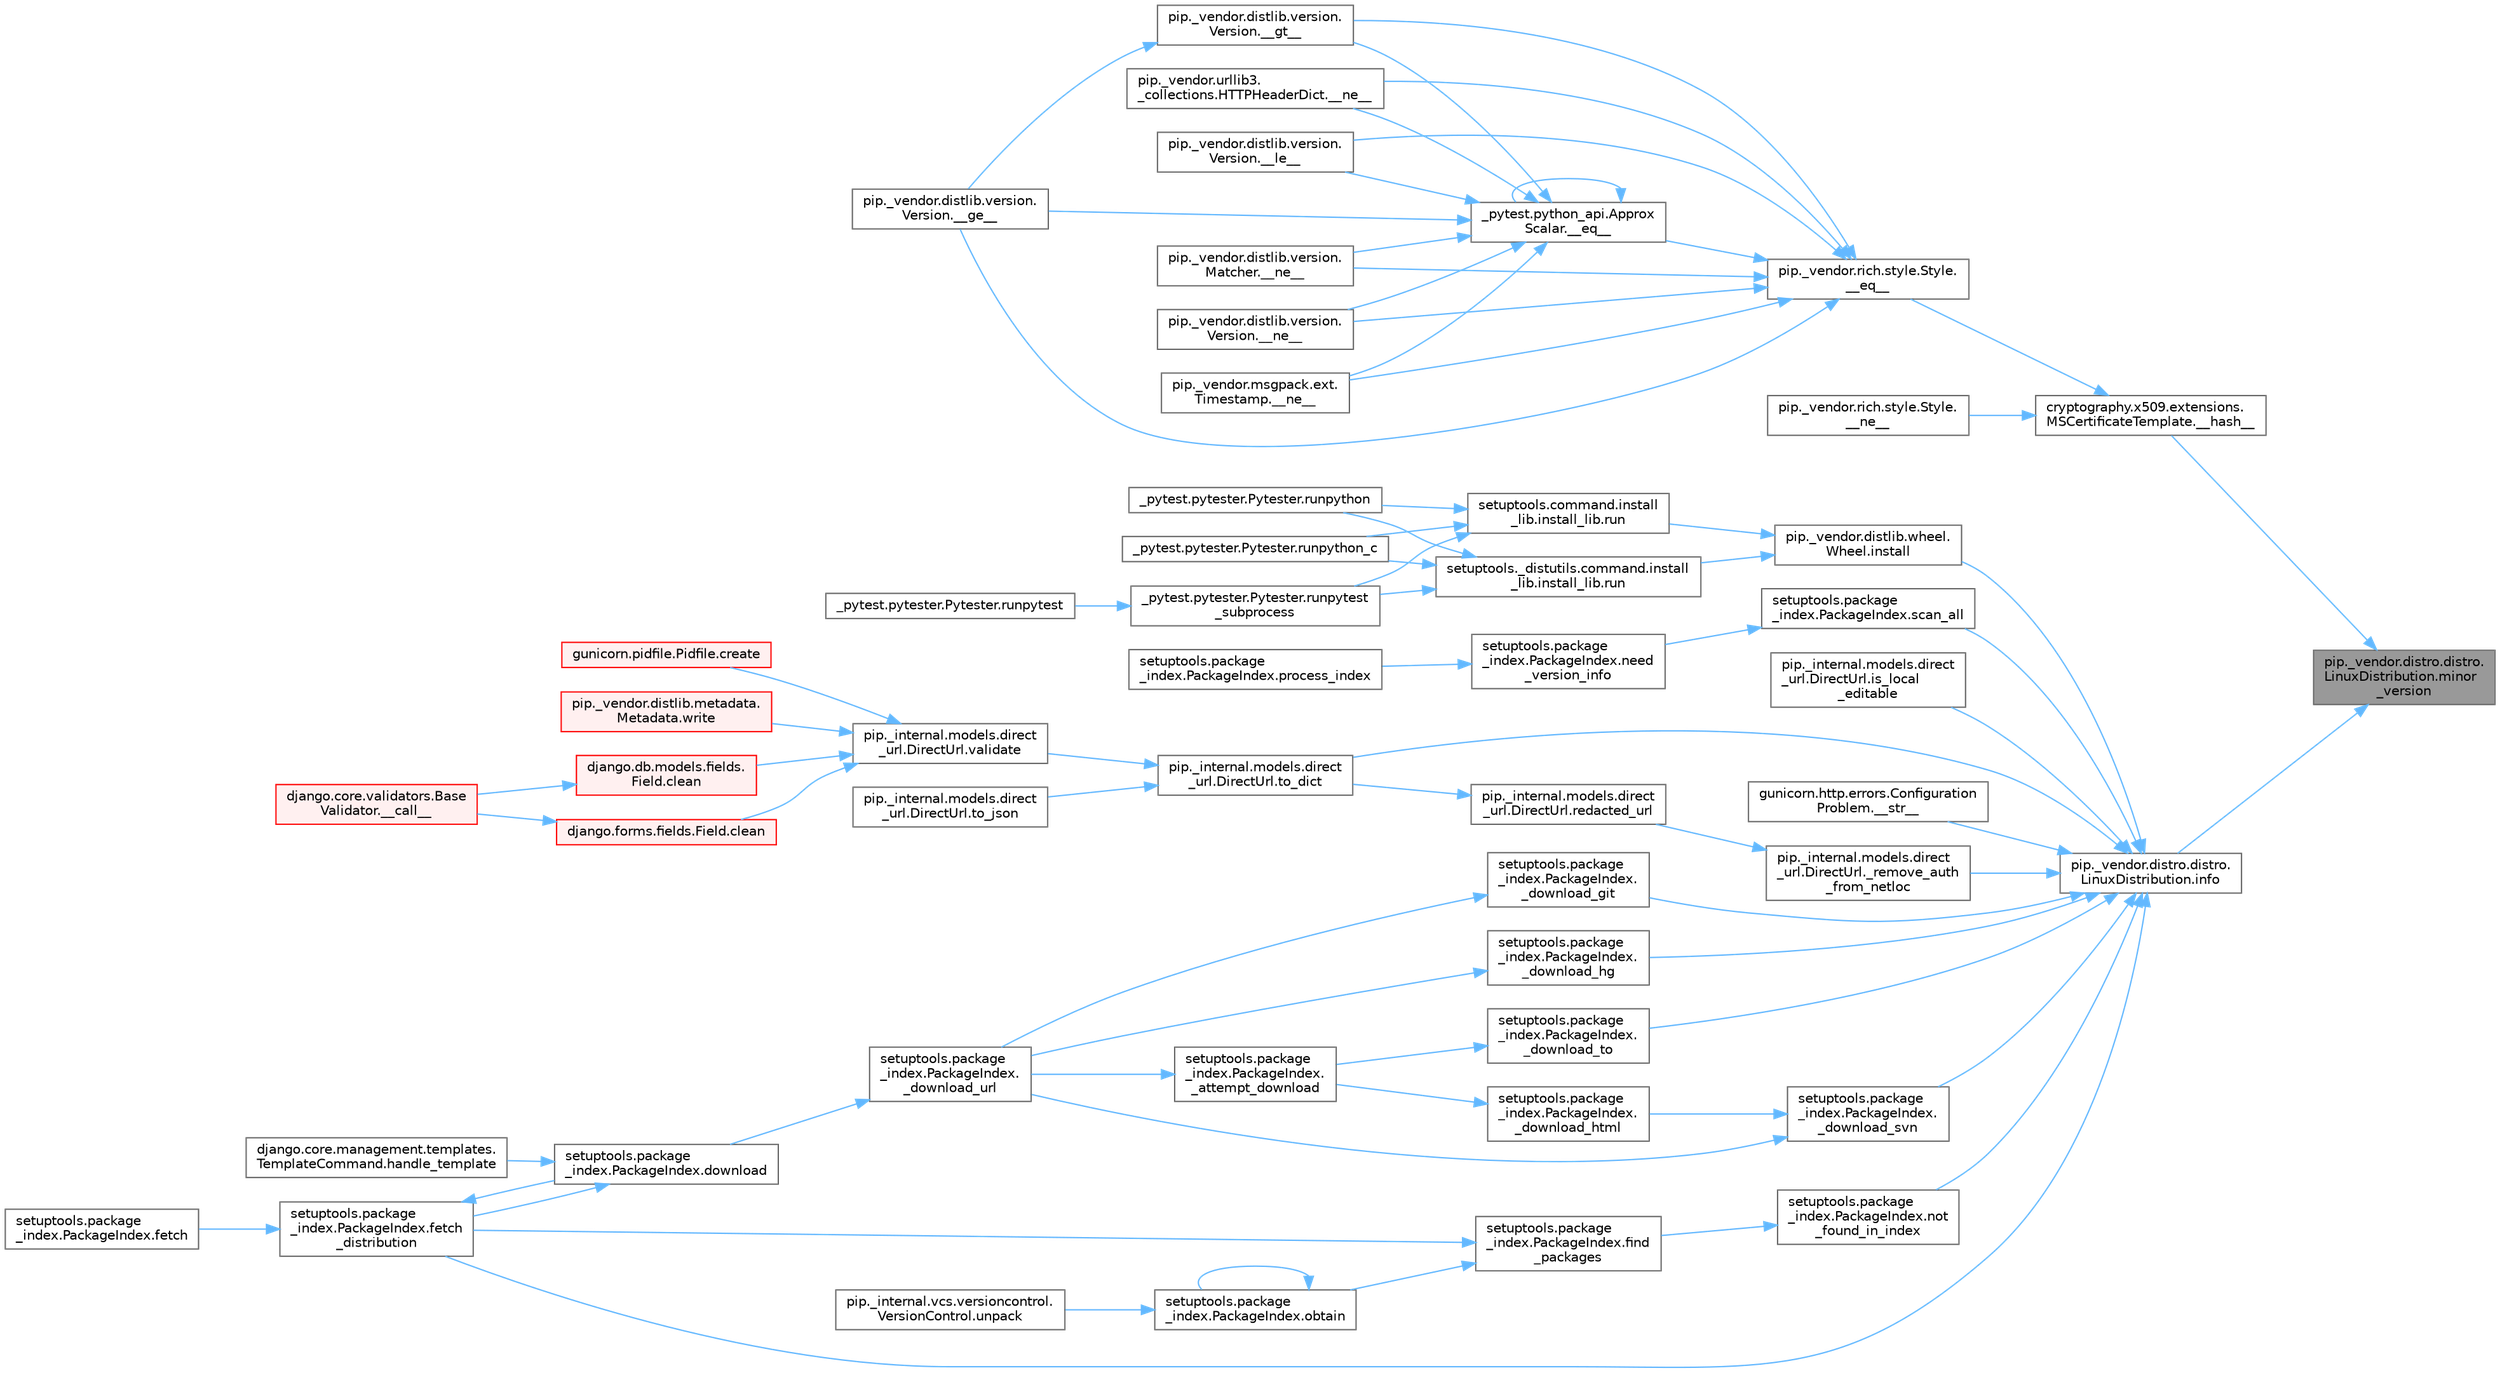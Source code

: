 digraph "pip._vendor.distro.distro.LinuxDistribution.minor_version"
{
 // LATEX_PDF_SIZE
  bgcolor="transparent";
  edge [fontname=Helvetica,fontsize=10,labelfontname=Helvetica,labelfontsize=10];
  node [fontname=Helvetica,fontsize=10,shape=box,height=0.2,width=0.4];
  rankdir="RL";
  Node1 [id="Node000001",label="pip._vendor.distro.distro.\lLinuxDistribution.minor\l_version",height=0.2,width=0.4,color="gray40", fillcolor="grey60", style="filled", fontcolor="black",tooltip=" "];
  Node1 -> Node2 [id="edge1_Node000001_Node000002",dir="back",color="steelblue1",style="solid",tooltip=" "];
  Node2 [id="Node000002",label="cryptography.x509.extensions.\lMSCertificateTemplate.__hash__",height=0.2,width=0.4,color="grey40", fillcolor="white", style="filled",URL="$classcryptography_1_1x509_1_1extensions_1_1_m_s_certificate_template.html#a47b4db71144433b83deae5fd58497b8c",tooltip=" "];
  Node2 -> Node3 [id="edge2_Node000002_Node000003",dir="back",color="steelblue1",style="solid",tooltip=" "];
  Node3 [id="Node000003",label="pip._vendor.rich.style.Style.\l__eq__",height=0.2,width=0.4,color="grey40", fillcolor="white", style="filled",URL="$classpip_1_1__vendor_1_1rich_1_1style_1_1_style.html#aa1040cd22d3171dc8ac3f0ce31653284",tooltip=" "];
  Node3 -> Node4 [id="edge3_Node000003_Node000004",dir="back",color="steelblue1",style="solid",tooltip=" "];
  Node4 [id="Node000004",label="_pytest.python_api.Approx\lScalar.__eq__",height=0.2,width=0.4,color="grey40", fillcolor="white", style="filled",URL="$class__pytest_1_1python__api_1_1_approx_scalar.html#af4601ee4ca7409927f88c83ebfc3d923",tooltip=" "];
  Node4 -> Node4 [id="edge4_Node000004_Node000004",dir="back",color="steelblue1",style="solid",tooltip=" "];
  Node4 -> Node5 [id="edge5_Node000004_Node000005",dir="back",color="steelblue1",style="solid",tooltip=" "];
  Node5 [id="Node000005",label="pip._vendor.distlib.version.\lVersion.__ge__",height=0.2,width=0.4,color="grey40", fillcolor="white", style="filled",URL="$classpip_1_1__vendor_1_1distlib_1_1version_1_1_version.html#aa6b7b889cebc687ddb5ed9040d01b1ec",tooltip=" "];
  Node4 -> Node6 [id="edge6_Node000004_Node000006",dir="back",color="steelblue1",style="solid",tooltip=" "];
  Node6 [id="Node000006",label="pip._vendor.distlib.version.\lVersion.__gt__",height=0.2,width=0.4,color="grey40", fillcolor="white", style="filled",URL="$classpip_1_1__vendor_1_1distlib_1_1version_1_1_version.html#a51cf0c8da1bb6829173ff6861b10cb5f",tooltip=" "];
  Node6 -> Node5 [id="edge7_Node000006_Node000005",dir="back",color="steelblue1",style="solid",tooltip=" "];
  Node4 -> Node7 [id="edge8_Node000004_Node000007",dir="back",color="steelblue1",style="solid",tooltip=" "];
  Node7 [id="Node000007",label="pip._vendor.distlib.version.\lVersion.__le__",height=0.2,width=0.4,color="grey40", fillcolor="white", style="filled",URL="$classpip_1_1__vendor_1_1distlib_1_1version_1_1_version.html#ae5e2c5d9b76377e286fcf92a382cbb8b",tooltip=" "];
  Node4 -> Node8 [id="edge9_Node000004_Node000008",dir="back",color="steelblue1",style="solid",tooltip=" "];
  Node8 [id="Node000008",label="pip._vendor.distlib.version.\lMatcher.__ne__",height=0.2,width=0.4,color="grey40", fillcolor="white", style="filled",URL="$classpip_1_1__vendor_1_1distlib_1_1version_1_1_matcher.html#a24f8f8a4686bff3018fee5d22f4e02f1",tooltip=" "];
  Node4 -> Node9 [id="edge10_Node000004_Node000009",dir="back",color="steelblue1",style="solid",tooltip=" "];
  Node9 [id="Node000009",label="pip._vendor.distlib.version.\lVersion.__ne__",height=0.2,width=0.4,color="grey40", fillcolor="white", style="filled",URL="$classpip_1_1__vendor_1_1distlib_1_1version_1_1_version.html#aea3cdf6db007318ab1a2e8d144e2a4a1",tooltip=" "];
  Node4 -> Node10 [id="edge11_Node000004_Node000010",dir="back",color="steelblue1",style="solid",tooltip=" "];
  Node10 [id="Node000010",label="pip._vendor.msgpack.ext.\lTimestamp.__ne__",height=0.2,width=0.4,color="grey40", fillcolor="white", style="filled",URL="$classpip_1_1__vendor_1_1msgpack_1_1ext_1_1_timestamp.html#ac38b8cada8075f7a1133b06bc99b2317",tooltip=" "];
  Node4 -> Node11 [id="edge12_Node000004_Node000011",dir="back",color="steelblue1",style="solid",tooltip=" "];
  Node11 [id="Node000011",label="pip._vendor.urllib3.\l_collections.HTTPHeaderDict.__ne__",height=0.2,width=0.4,color="grey40", fillcolor="white", style="filled",URL="$classpip_1_1__vendor_1_1urllib3_1_1__collections_1_1_h_t_t_p_header_dict.html#aa7766a9499d33160a1258e140e35a806",tooltip=" "];
  Node3 -> Node5 [id="edge13_Node000003_Node000005",dir="back",color="steelblue1",style="solid",tooltip=" "];
  Node3 -> Node6 [id="edge14_Node000003_Node000006",dir="back",color="steelblue1",style="solid",tooltip=" "];
  Node3 -> Node7 [id="edge15_Node000003_Node000007",dir="back",color="steelblue1",style="solid",tooltip=" "];
  Node3 -> Node8 [id="edge16_Node000003_Node000008",dir="back",color="steelblue1",style="solid",tooltip=" "];
  Node3 -> Node9 [id="edge17_Node000003_Node000009",dir="back",color="steelblue1",style="solid",tooltip=" "];
  Node3 -> Node10 [id="edge18_Node000003_Node000010",dir="back",color="steelblue1",style="solid",tooltip=" "];
  Node3 -> Node11 [id="edge19_Node000003_Node000011",dir="back",color="steelblue1",style="solid",tooltip=" "];
  Node2 -> Node12 [id="edge20_Node000002_Node000012",dir="back",color="steelblue1",style="solid",tooltip=" "];
  Node12 [id="Node000012",label="pip._vendor.rich.style.Style.\l__ne__",height=0.2,width=0.4,color="grey40", fillcolor="white", style="filled",URL="$classpip_1_1__vendor_1_1rich_1_1style_1_1_style.html#a97595d869459e2d619505c87c0b9fe81",tooltip=" "];
  Node1 -> Node13 [id="edge21_Node000001_Node000013",dir="back",color="steelblue1",style="solid",tooltip=" "];
  Node13 [id="Node000013",label="pip._vendor.distro.distro.\lLinuxDistribution.info",height=0.2,width=0.4,color="grey40", fillcolor="white", style="filled",URL="$classpip_1_1__vendor_1_1distro_1_1distro_1_1_linux_distribution.html#a006af842ff29a5797a718d5b6f853c95",tooltip=" "];
  Node13 -> Node14 [id="edge22_Node000013_Node000014",dir="back",color="steelblue1",style="solid",tooltip=" "];
  Node14 [id="Node000014",label="gunicorn.http.errors.Configuration\lProblem.__str__",height=0.2,width=0.4,color="grey40", fillcolor="white", style="filled",URL="$classgunicorn_1_1http_1_1errors_1_1_configuration_problem.html#a08b541e472ddcb99f48f882331f9c633",tooltip=" "];
  Node13 -> Node15 [id="edge23_Node000013_Node000015",dir="back",color="steelblue1",style="solid",tooltip=" "];
  Node15 [id="Node000015",label="setuptools.package\l_index.PackageIndex.\l_download_git",height=0.2,width=0.4,color="grey40", fillcolor="white", style="filled",URL="$classsetuptools_1_1package__index_1_1_package_index.html#ab1314a1d26917b0a04cc8ece0032d7e3",tooltip=" "];
  Node15 -> Node16 [id="edge24_Node000015_Node000016",dir="back",color="steelblue1",style="solid",tooltip=" "];
  Node16 [id="Node000016",label="setuptools.package\l_index.PackageIndex.\l_download_url",height=0.2,width=0.4,color="grey40", fillcolor="white", style="filled",URL="$classsetuptools_1_1package__index_1_1_package_index.html#a25b8ace0fd40420f0409eede723b5a66",tooltip=" "];
  Node16 -> Node17 [id="edge25_Node000016_Node000017",dir="back",color="steelblue1",style="solid",tooltip=" "];
  Node17 [id="Node000017",label="setuptools.package\l_index.PackageIndex.download",height=0.2,width=0.4,color="grey40", fillcolor="white", style="filled",URL="$classsetuptools_1_1package__index_1_1_package_index.html#a4a93ea395682af3e5a7fa8f1011e77ac",tooltip=" "];
  Node17 -> Node18 [id="edge26_Node000017_Node000018",dir="back",color="steelblue1",style="solid",tooltip=" "];
  Node18 [id="Node000018",label="setuptools.package\l_index.PackageIndex.fetch\l_distribution",height=0.2,width=0.4,color="grey40", fillcolor="white", style="filled",URL="$classsetuptools_1_1package__index_1_1_package_index.html#ac5576b29d3cea2f46cf7f84d7a991cbe",tooltip=" "];
  Node18 -> Node17 [id="edge27_Node000018_Node000017",dir="back",color="steelblue1",style="solid",tooltip=" "];
  Node18 -> Node19 [id="edge28_Node000018_Node000019",dir="back",color="steelblue1",style="solid",tooltip=" "];
  Node19 [id="Node000019",label="setuptools.package\l_index.PackageIndex.fetch",height=0.2,width=0.4,color="grey40", fillcolor="white", style="filled",URL="$classsetuptools_1_1package__index_1_1_package_index.html#acf5a2232ec3075833accee3b11f57469",tooltip=" "];
  Node17 -> Node20 [id="edge29_Node000017_Node000020",dir="back",color="steelblue1",style="solid",tooltip=" "];
  Node20 [id="Node000020",label="django.core.management.templates.\lTemplateCommand.handle_template",height=0.2,width=0.4,color="grey40", fillcolor="white", style="filled",URL="$classdjango_1_1core_1_1management_1_1templates_1_1_template_command.html#adcce3591560a5bd2bc6c8ac909018d88",tooltip=" "];
  Node13 -> Node21 [id="edge30_Node000013_Node000021",dir="back",color="steelblue1",style="solid",tooltip=" "];
  Node21 [id="Node000021",label="setuptools.package\l_index.PackageIndex.\l_download_hg",height=0.2,width=0.4,color="grey40", fillcolor="white", style="filled",URL="$classsetuptools_1_1package__index_1_1_package_index.html#a0ee548df8c0f94ba441bcd80fa3e5103",tooltip=" "];
  Node21 -> Node16 [id="edge31_Node000021_Node000016",dir="back",color="steelblue1",style="solid",tooltip=" "];
  Node13 -> Node22 [id="edge32_Node000013_Node000022",dir="back",color="steelblue1",style="solid",tooltip=" "];
  Node22 [id="Node000022",label="setuptools.package\l_index.PackageIndex.\l_download_svn",height=0.2,width=0.4,color="grey40", fillcolor="white", style="filled",URL="$classsetuptools_1_1package__index_1_1_package_index.html#a81dace6f0ecf75081f9fad736c19f0ad",tooltip=" "];
  Node22 -> Node23 [id="edge33_Node000022_Node000023",dir="back",color="steelblue1",style="solid",tooltip=" "];
  Node23 [id="Node000023",label="setuptools.package\l_index.PackageIndex.\l_download_html",height=0.2,width=0.4,color="grey40", fillcolor="white", style="filled",URL="$classsetuptools_1_1package__index_1_1_package_index.html#a76657655fc22b35a588f54b927b7a8f5",tooltip=" "];
  Node23 -> Node24 [id="edge34_Node000023_Node000024",dir="back",color="steelblue1",style="solid",tooltip=" "];
  Node24 [id="Node000024",label="setuptools.package\l_index.PackageIndex.\l_attempt_download",height=0.2,width=0.4,color="grey40", fillcolor="white", style="filled",URL="$classsetuptools_1_1package__index_1_1_package_index.html#a61f641d014041c5635334233fb5187af",tooltip=" "];
  Node24 -> Node16 [id="edge35_Node000024_Node000016",dir="back",color="steelblue1",style="solid",tooltip=" "];
  Node22 -> Node16 [id="edge36_Node000022_Node000016",dir="back",color="steelblue1",style="solid",tooltip=" "];
  Node13 -> Node25 [id="edge37_Node000013_Node000025",dir="back",color="steelblue1",style="solid",tooltip=" "];
  Node25 [id="Node000025",label="setuptools.package\l_index.PackageIndex.\l_download_to",height=0.2,width=0.4,color="grey40", fillcolor="white", style="filled",URL="$classsetuptools_1_1package__index_1_1_package_index.html#aeccafd2a1047436cd2ad36119fea849c",tooltip=" "];
  Node25 -> Node24 [id="edge38_Node000025_Node000024",dir="back",color="steelblue1",style="solid",tooltip=" "];
  Node13 -> Node26 [id="edge39_Node000013_Node000026",dir="back",color="steelblue1",style="solid",tooltip=" "];
  Node26 [id="Node000026",label="pip._internal.models.direct\l_url.DirectUrl._remove_auth\l_from_netloc",height=0.2,width=0.4,color="grey40", fillcolor="white", style="filled",URL="$classpip_1_1__internal_1_1models_1_1direct__url_1_1_direct_url.html#a67ca6b45b59c3d0c5c365e6c201f8606",tooltip=" "];
  Node26 -> Node27 [id="edge40_Node000026_Node000027",dir="back",color="steelblue1",style="solid",tooltip=" "];
  Node27 [id="Node000027",label="pip._internal.models.direct\l_url.DirectUrl.redacted_url",height=0.2,width=0.4,color="grey40", fillcolor="white", style="filled",URL="$classpip_1_1__internal_1_1models_1_1direct__url_1_1_direct_url.html#a89ea51f8e2e338b29a310b501e60ee6f",tooltip=" "];
  Node27 -> Node28 [id="edge41_Node000027_Node000028",dir="back",color="steelblue1",style="solid",tooltip=" "];
  Node28 [id="Node000028",label="pip._internal.models.direct\l_url.DirectUrl.to_dict",height=0.2,width=0.4,color="grey40", fillcolor="white", style="filled",URL="$classpip_1_1__internal_1_1models_1_1direct__url_1_1_direct_url.html#ab3a05143f7057bf300597cd147dadaa3",tooltip=" "];
  Node28 -> Node29 [id="edge42_Node000028_Node000029",dir="back",color="steelblue1",style="solid",tooltip=" "];
  Node29 [id="Node000029",label="pip._internal.models.direct\l_url.DirectUrl.to_json",height=0.2,width=0.4,color="grey40", fillcolor="white", style="filled",URL="$classpip_1_1__internal_1_1models_1_1direct__url_1_1_direct_url.html#ab0e76538330d6b55755cb4520e8a4d00",tooltip=" "];
  Node28 -> Node30 [id="edge43_Node000028_Node000030",dir="back",color="steelblue1",style="solid",tooltip=" "];
  Node30 [id="Node000030",label="pip._internal.models.direct\l_url.DirectUrl.validate",height=0.2,width=0.4,color="grey40", fillcolor="white", style="filled",URL="$classpip_1_1__internal_1_1models_1_1direct__url_1_1_direct_url.html#a2d3956ee708fd1d544dc581257f0a7b4",tooltip=" "];
  Node30 -> Node31 [id="edge44_Node000030_Node000031",dir="back",color="steelblue1",style="solid",tooltip=" "];
  Node31 [id="Node000031",label="django.db.models.fields.\lField.clean",height=0.2,width=0.4,color="red", fillcolor="#FFF0F0", style="filled",URL="$classdjango_1_1db_1_1models_1_1fields_1_1_field.html#a4882fa20e9148ee8315b937e9cea41bf",tooltip=" "];
  Node31 -> Node32 [id="edge45_Node000031_Node000032",dir="back",color="steelblue1",style="solid",tooltip=" "];
  Node32 [id="Node000032",label="django.core.validators.Base\lValidator.__call__",height=0.2,width=0.4,color="red", fillcolor="#FFF0F0", style="filled",URL="$classdjango_1_1core_1_1validators_1_1_base_validator.html#ac718256582df714e061c6b927e045d12",tooltip=" "];
  Node30 -> Node1122 [id="edge46_Node000030_Node001122",dir="back",color="steelblue1",style="solid",tooltip=" "];
  Node1122 [id="Node001122",label="django.forms.fields.Field.clean",height=0.2,width=0.4,color="red", fillcolor="#FFF0F0", style="filled",URL="$classdjango_1_1forms_1_1fields_1_1_field.html#aee75acad433887bd31c6f298ebd77195",tooltip=" "];
  Node1122 -> Node32 [id="edge47_Node001122_Node000032",dir="back",color="steelblue1",style="solid",tooltip=" "];
  Node30 -> Node1123 [id="edge48_Node000030_Node001123",dir="back",color="steelblue1",style="solid",tooltip=" "];
  Node1123 [id="Node001123",label="gunicorn.pidfile.Pidfile.create",height=0.2,width=0.4,color="red", fillcolor="#FFF0F0", style="filled",URL="$classgunicorn_1_1pidfile_1_1_pidfile.html#a739ebe5daa90135eb5ab41ed81b0e31d",tooltip=" "];
  Node30 -> Node608 [id="edge49_Node000030_Node000608",dir="back",color="steelblue1",style="solid",tooltip=" "];
  Node608 [id="Node000608",label="pip._vendor.distlib.metadata.\lMetadata.write",height=0.2,width=0.4,color="red", fillcolor="#FFF0F0", style="filled",URL="$classpip_1_1__vendor_1_1distlib_1_1metadata_1_1_metadata.html#a1a2c54572ca133a21190923864249820",tooltip=" "];
  Node13 -> Node18 [id="edge50_Node000013_Node000018",dir="back",color="steelblue1",style="solid",tooltip=" "];
  Node13 -> Node595 [id="edge51_Node000013_Node000595",dir="back",color="steelblue1",style="solid",tooltip=" "];
  Node595 [id="Node000595",label="pip._vendor.distlib.wheel.\lWheel.install",height=0.2,width=0.4,color="grey40", fillcolor="white", style="filled",URL="$classpip_1_1__vendor_1_1distlib_1_1wheel_1_1_wheel.html#a2d42ca18eda62d320111afef46504f5c",tooltip=" "];
  Node595 -> Node433 [id="edge52_Node000595_Node000433",dir="back",color="steelblue1",style="solid",tooltip=" "];
  Node433 [id="Node000433",label="setuptools._distutils.command.install\l_lib.install_lib.run",height=0.2,width=0.4,color="grey40", fillcolor="white", style="filled",URL="$classsetuptools_1_1__distutils_1_1command_1_1install__lib_1_1install__lib.html#aedc0eea27e626a25be51489b2cc77c40",tooltip=" "];
  Node433 -> Node65 [id="edge53_Node000433_Node000065",dir="back",color="steelblue1",style="solid",tooltip=" "];
  Node65 [id="Node000065",label="_pytest.pytester.Pytester.runpytest\l_subprocess",height=0.2,width=0.4,color="grey40", fillcolor="white", style="filled",URL="$class__pytest_1_1pytester_1_1_pytester.html#a59323c6d6a1469a1206f1c0b8fce99c9",tooltip=" "];
  Node65 -> Node66 [id="edge54_Node000065_Node000066",dir="back",color="steelblue1",style="solid",tooltip=" "];
  Node66 [id="Node000066",label="_pytest.pytester.Pytester.runpytest",height=0.2,width=0.4,color="grey40", fillcolor="white", style="filled",URL="$class__pytest_1_1pytester_1_1_pytester.html#a2765db48ffe1b8853581d711ff43a87b",tooltip=" "];
  Node433 -> Node67 [id="edge55_Node000433_Node000067",dir="back",color="steelblue1",style="solid",tooltip=" "];
  Node67 [id="Node000067",label="_pytest.pytester.Pytester.runpython",height=0.2,width=0.4,color="grey40", fillcolor="white", style="filled",URL="$class__pytest_1_1pytester_1_1_pytester.html#a4e0c539507f15fd333cf618faf9687ef",tooltip=" "];
  Node433 -> Node68 [id="edge56_Node000433_Node000068",dir="back",color="steelblue1",style="solid",tooltip=" "];
  Node68 [id="Node000068",label="_pytest.pytester.Pytester.runpython_c",height=0.2,width=0.4,color="grey40", fillcolor="white", style="filled",URL="$class__pytest_1_1pytester_1_1_pytester.html#aea789acfe206d9c40d9a6bf54a337f2a",tooltip=" "];
  Node595 -> Node434 [id="edge57_Node000595_Node000434",dir="back",color="steelblue1",style="solid",tooltip=" "];
  Node434 [id="Node000434",label="setuptools.command.install\l_lib.install_lib.run",height=0.2,width=0.4,color="grey40", fillcolor="white", style="filled",URL="$classsetuptools_1_1command_1_1install__lib_1_1install__lib.html#a50c62121b7ed69229e4cf2d331ff5fa3",tooltip=" "];
  Node434 -> Node65 [id="edge58_Node000434_Node000065",dir="back",color="steelblue1",style="solid",tooltip=" "];
  Node434 -> Node67 [id="edge59_Node000434_Node000067",dir="back",color="steelblue1",style="solid",tooltip=" "];
  Node434 -> Node68 [id="edge60_Node000434_Node000068",dir="back",color="steelblue1",style="solid",tooltip=" "];
  Node13 -> Node596 [id="edge61_Node000013_Node000596",dir="back",color="steelblue1",style="solid",tooltip=" "];
  Node596 [id="Node000596",label="pip._internal.models.direct\l_url.DirectUrl.is_local\l_editable",height=0.2,width=0.4,color="grey40", fillcolor="white", style="filled",URL="$classpip_1_1__internal_1_1models_1_1direct__url_1_1_direct_url.html#acbbe586323346ab82ae87486b6df5530",tooltip=" "];
  Node13 -> Node597 [id="edge62_Node000013_Node000597",dir="back",color="steelblue1",style="solid",tooltip=" "];
  Node597 [id="Node000597",label="setuptools.package\l_index.PackageIndex.not\l_found_in_index",height=0.2,width=0.4,color="grey40", fillcolor="white", style="filled",URL="$classsetuptools_1_1package__index_1_1_package_index.html#a84e2a83509f553cd8357b38ff525fa10",tooltip=" "];
  Node597 -> Node598 [id="edge63_Node000597_Node000598",dir="back",color="steelblue1",style="solid",tooltip=" "];
  Node598 [id="Node000598",label="setuptools.package\l_index.PackageIndex.find\l_packages",height=0.2,width=0.4,color="grey40", fillcolor="white", style="filled",URL="$classsetuptools_1_1package__index_1_1_package_index.html#a80e9512d0dd15c5322cddde4fadd180b",tooltip=" "];
  Node598 -> Node18 [id="edge64_Node000598_Node000018",dir="back",color="steelblue1",style="solid",tooltip=" "];
  Node598 -> Node599 [id="edge65_Node000598_Node000599",dir="back",color="steelblue1",style="solid",tooltip=" "];
  Node599 [id="Node000599",label="setuptools.package\l_index.PackageIndex.obtain",height=0.2,width=0.4,color="grey40", fillcolor="white", style="filled",URL="$classsetuptools_1_1package__index_1_1_package_index.html#aa7825af997f2c8bf9723a23faedbb46f",tooltip=" "];
  Node599 -> Node599 [id="edge66_Node000599_Node000599",dir="back",color="steelblue1",style="solid",tooltip=" "];
  Node599 -> Node585 [id="edge67_Node000599_Node000585",dir="back",color="steelblue1",style="solid",tooltip=" "];
  Node585 [id="Node000585",label="pip._internal.vcs.versioncontrol.\lVersionControl.unpack",height=0.2,width=0.4,color="grey40", fillcolor="white", style="filled",URL="$classpip_1_1__internal_1_1vcs_1_1versioncontrol_1_1_version_control.html#a93e11974b6af32c11398cba87d007074",tooltip=" "];
  Node13 -> Node600 [id="edge68_Node000013_Node000600",dir="back",color="steelblue1",style="solid",tooltip=" "];
  Node600 [id="Node000600",label="setuptools.package\l_index.PackageIndex.scan_all",height=0.2,width=0.4,color="grey40", fillcolor="white", style="filled",URL="$classsetuptools_1_1package__index_1_1_package_index.html#ac9b166c96ce16e09e23ab0603a253c33",tooltip=" "];
  Node600 -> Node601 [id="edge69_Node000600_Node000601",dir="back",color="steelblue1",style="solid",tooltip=" "];
  Node601 [id="Node000601",label="setuptools.package\l_index.PackageIndex.need\l_version_info",height=0.2,width=0.4,color="grey40", fillcolor="white", style="filled",URL="$classsetuptools_1_1package__index_1_1_package_index.html#a97954d8332873db10ccda55675a9145d",tooltip=" "];
  Node601 -> Node602 [id="edge70_Node000601_Node000602",dir="back",color="steelblue1",style="solid",tooltip=" "];
  Node602 [id="Node000602",label="setuptools.package\l_index.PackageIndex.process_index",height=0.2,width=0.4,color="grey40", fillcolor="white", style="filled",URL="$classsetuptools_1_1package__index_1_1_package_index.html#a0591364512b72a89f82bb8fc87b8123a",tooltip=" "];
  Node13 -> Node28 [id="edge71_Node000013_Node000028",dir="back",color="steelblue1",style="solid",tooltip=" "];
}
